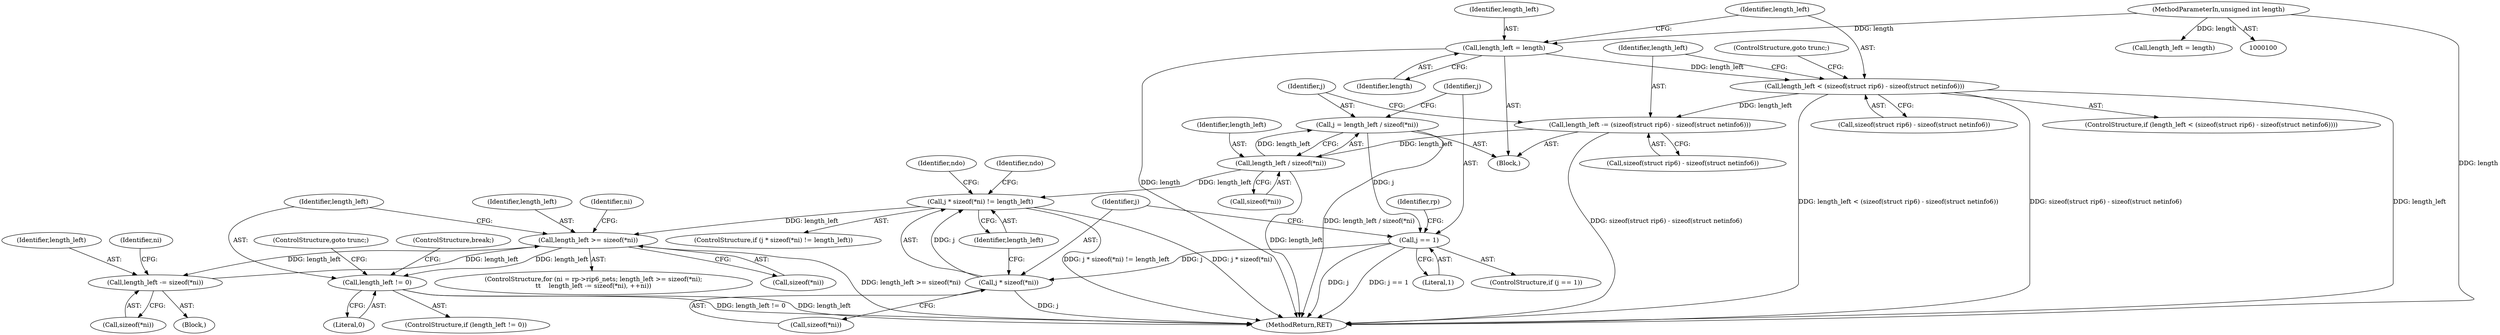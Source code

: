 digraph "0_tcpdump_e942fb84fbe3a73a98a00d2a279425872b5fb9d2@API" {
"1000210" [label="(Call,length_left >= sizeof(*ni))"];
"1000182" [label="(Call,j * sizeof(*ni) != length_left)"];
"1000183" [label="(Call,j * sizeof(*ni))"];
"1000151" [label="(Call,j == 1)"];
"1000143" [label="(Call,j = length_left / sizeof(*ni))"];
"1000145" [label="(Call,length_left / sizeof(*ni))"];
"1000136" [label="(Call,length_left -= (sizeof(struct rip6) - sizeof(struct netinfo6)))"];
"1000128" [label="(Call,length_left < (sizeof(struct rip6) - sizeof(struct netinfo6)))"];
"1000124" [label="(Call,length_left = length)"];
"1000103" [label="(MethodParameterIn,unsigned int length)"];
"1000216" [label="(Call,length_left -= sizeof(*ni))"];
"1000210" [label="(Call,length_left >= sizeof(*ni))"];
"1000247" [label="(Call,length_left != 0)"];
"1000128" [label="(Call,length_left < (sizeof(struct rip6) - sizeof(struct netinfo6)))"];
"1000135" [label="(ControlStructure,goto trunc;)"];
"1000246" [label="(ControlStructure,if (length_left != 0))"];
"1000138" [label="(Call,sizeof(struct rip6) - sizeof(struct netinfo6))"];
"1000217" [label="(Identifier,length_left)"];
"1000185" [label="(Call,sizeof(*ni))"];
"1000251" [label="(ControlStructure,break;)"];
"1000182" [label="(Call,j * sizeof(*ni) != length_left)"];
"1000249" [label="(Literal,0)"];
"1000253" [label="(Call,length_left = length)"];
"1000122" [label="(Block,)"];
"1000216" [label="(Call,length_left -= sizeof(*ni))"];
"1000211" [label="(Identifier,length_left)"];
"1000226" [label="(Identifier,ni)"];
"1000218" [label="(Call,sizeof(*ni))"];
"1000152" [label="(Identifier,j)"];
"1000389" [label="(MethodReturn,RET)"];
"1000145" [label="(Call,length_left / sizeof(*ni))"];
"1000200" [label="(Identifier,ndo)"];
"1000181" [label="(ControlStructure,if (j * sizeof(*ni) != length_left))"];
"1000151" [label="(Call,j == 1)"];
"1000125" [label="(Identifier,length_left)"];
"1000204" [label="(ControlStructure,for (ni = rp->rip6_nets; length_left >= sizeof(*ni);\n\t\t    length_left -= sizeof(*ni), ++ni))"];
"1000153" [label="(Literal,1)"];
"1000143" [label="(Call,j = length_left / sizeof(*ni))"];
"1000150" [label="(ControlStructure,if (j == 1))"];
"1000248" [label="(Identifier,length_left)"];
"1000144" [label="(Identifier,j)"];
"1000250" [label="(ControlStructure,goto trunc;)"];
"1000137" [label="(Identifier,length_left)"];
"1000127" [label="(ControlStructure,if (length_left < (sizeof(struct rip6) - sizeof(struct netinfo6))))"];
"1000212" [label="(Call,sizeof(*ni))"];
"1000222" [label="(Identifier,ni)"];
"1000215" [label="(Block,)"];
"1000146" [label="(Identifier,length_left)"];
"1000247" [label="(Call,length_left != 0)"];
"1000184" [label="(Identifier,j)"];
"1000191" [label="(Identifier,ndo)"];
"1000103" [label="(MethodParameterIn,unsigned int length)"];
"1000210" [label="(Call,length_left >= sizeof(*ni))"];
"1000147" [label="(Call,sizeof(*ni))"];
"1000136" [label="(Call,length_left -= (sizeof(struct rip6) - sizeof(struct netinfo6)))"];
"1000183" [label="(Call,j * sizeof(*ni))"];
"1000157" [label="(Identifier,rp)"];
"1000130" [label="(Call,sizeof(struct rip6) - sizeof(struct netinfo6))"];
"1000129" [label="(Identifier,length_left)"];
"1000124" [label="(Call,length_left = length)"];
"1000126" [label="(Identifier,length)"];
"1000188" [label="(Identifier,length_left)"];
"1000210" -> "1000204"  [label="AST: "];
"1000210" -> "1000212"  [label="CFG: "];
"1000211" -> "1000210"  [label="AST: "];
"1000212" -> "1000210"  [label="AST: "];
"1000226" -> "1000210"  [label="CFG: "];
"1000248" -> "1000210"  [label="CFG: "];
"1000210" -> "1000389"  [label="DDG: length_left >= sizeof(*ni)"];
"1000182" -> "1000210"  [label="DDG: length_left"];
"1000216" -> "1000210"  [label="DDG: length_left"];
"1000210" -> "1000216"  [label="DDG: length_left"];
"1000210" -> "1000247"  [label="DDG: length_left"];
"1000182" -> "1000181"  [label="AST: "];
"1000182" -> "1000188"  [label="CFG: "];
"1000183" -> "1000182"  [label="AST: "];
"1000188" -> "1000182"  [label="AST: "];
"1000191" -> "1000182"  [label="CFG: "];
"1000200" -> "1000182"  [label="CFG: "];
"1000182" -> "1000389"  [label="DDG: j * sizeof(*ni) != length_left"];
"1000182" -> "1000389"  [label="DDG: j * sizeof(*ni)"];
"1000183" -> "1000182"  [label="DDG: j"];
"1000145" -> "1000182"  [label="DDG: length_left"];
"1000183" -> "1000185"  [label="CFG: "];
"1000184" -> "1000183"  [label="AST: "];
"1000185" -> "1000183"  [label="AST: "];
"1000188" -> "1000183"  [label="CFG: "];
"1000183" -> "1000389"  [label="DDG: j"];
"1000151" -> "1000183"  [label="DDG: j"];
"1000151" -> "1000150"  [label="AST: "];
"1000151" -> "1000153"  [label="CFG: "];
"1000152" -> "1000151"  [label="AST: "];
"1000153" -> "1000151"  [label="AST: "];
"1000157" -> "1000151"  [label="CFG: "];
"1000184" -> "1000151"  [label="CFG: "];
"1000151" -> "1000389"  [label="DDG: j == 1"];
"1000151" -> "1000389"  [label="DDG: j"];
"1000143" -> "1000151"  [label="DDG: j"];
"1000143" -> "1000122"  [label="AST: "];
"1000143" -> "1000145"  [label="CFG: "];
"1000144" -> "1000143"  [label="AST: "];
"1000145" -> "1000143"  [label="AST: "];
"1000152" -> "1000143"  [label="CFG: "];
"1000143" -> "1000389"  [label="DDG: length_left / sizeof(*ni)"];
"1000145" -> "1000143"  [label="DDG: length_left"];
"1000145" -> "1000147"  [label="CFG: "];
"1000146" -> "1000145"  [label="AST: "];
"1000147" -> "1000145"  [label="AST: "];
"1000145" -> "1000389"  [label="DDG: length_left"];
"1000136" -> "1000145"  [label="DDG: length_left"];
"1000136" -> "1000122"  [label="AST: "];
"1000136" -> "1000138"  [label="CFG: "];
"1000137" -> "1000136"  [label="AST: "];
"1000138" -> "1000136"  [label="AST: "];
"1000144" -> "1000136"  [label="CFG: "];
"1000136" -> "1000389"  [label="DDG: sizeof(struct rip6) - sizeof(struct netinfo6)"];
"1000128" -> "1000136"  [label="DDG: length_left"];
"1000128" -> "1000127"  [label="AST: "];
"1000128" -> "1000130"  [label="CFG: "];
"1000129" -> "1000128"  [label="AST: "];
"1000130" -> "1000128"  [label="AST: "];
"1000135" -> "1000128"  [label="CFG: "];
"1000137" -> "1000128"  [label="CFG: "];
"1000128" -> "1000389"  [label="DDG: sizeof(struct rip6) - sizeof(struct netinfo6)"];
"1000128" -> "1000389"  [label="DDG: length_left"];
"1000128" -> "1000389"  [label="DDG: length_left < (sizeof(struct rip6) - sizeof(struct netinfo6))"];
"1000124" -> "1000128"  [label="DDG: length_left"];
"1000124" -> "1000122"  [label="AST: "];
"1000124" -> "1000126"  [label="CFG: "];
"1000125" -> "1000124"  [label="AST: "];
"1000126" -> "1000124"  [label="AST: "];
"1000129" -> "1000124"  [label="CFG: "];
"1000124" -> "1000389"  [label="DDG: length"];
"1000103" -> "1000124"  [label="DDG: length"];
"1000103" -> "1000100"  [label="AST: "];
"1000103" -> "1000389"  [label="DDG: length"];
"1000103" -> "1000253"  [label="DDG: length"];
"1000216" -> "1000215"  [label="AST: "];
"1000216" -> "1000218"  [label="CFG: "];
"1000217" -> "1000216"  [label="AST: "];
"1000218" -> "1000216"  [label="AST: "];
"1000222" -> "1000216"  [label="CFG: "];
"1000247" -> "1000246"  [label="AST: "];
"1000247" -> "1000249"  [label="CFG: "];
"1000248" -> "1000247"  [label="AST: "];
"1000249" -> "1000247"  [label="AST: "];
"1000250" -> "1000247"  [label="CFG: "];
"1000251" -> "1000247"  [label="CFG: "];
"1000247" -> "1000389"  [label="DDG: length_left"];
"1000247" -> "1000389"  [label="DDG: length_left != 0"];
}
